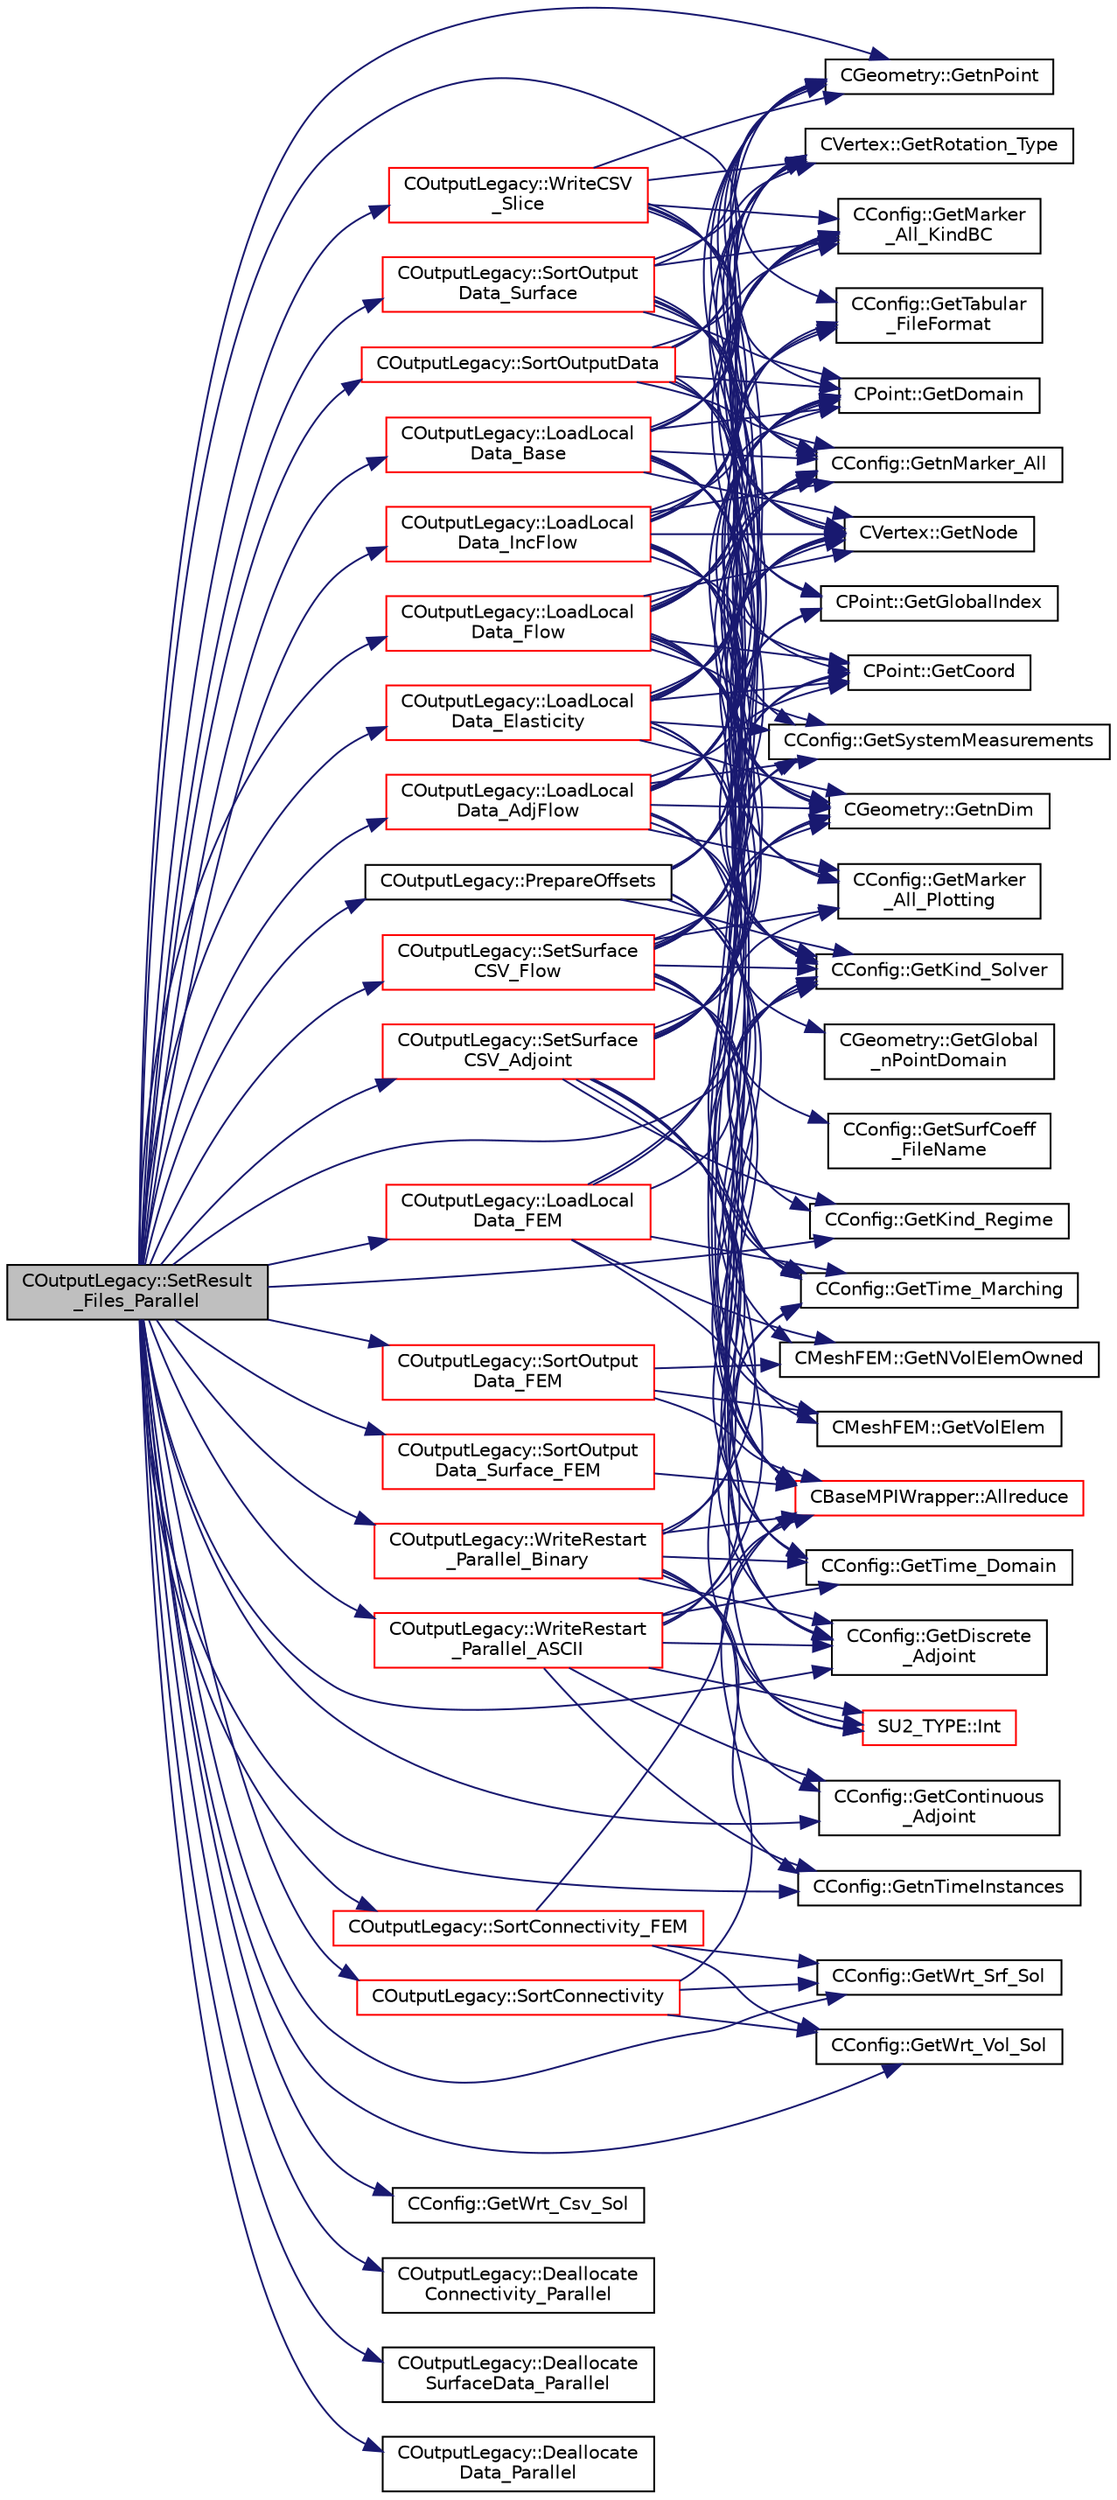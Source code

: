 digraph "COutputLegacy::SetResult_Files_Parallel"
{
  edge [fontname="Helvetica",fontsize="10",labelfontname="Helvetica",labelfontsize="10"];
  node [fontname="Helvetica",fontsize="10",shape=record];
  rankdir="LR";
  Node1472 [label="COutputLegacy::SetResult\l_Files_Parallel",height=0.2,width=0.4,color="black", fillcolor="grey75", style="filled", fontcolor="black"];
  Node1472 -> Node1473 [color="midnightblue",fontsize="10",style="solid",fontname="Helvetica"];
  Node1473 [label="CConfig::GetKind_Solver",height=0.2,width=0.4,color="black", fillcolor="white", style="filled",URL="$class_c_config.html#a0e2628fc803f14ec6179427ee02e8655",tooltip="Governing equations of the flow (it can be different from the run time equation). ..."];
  Node1472 -> Node1474 [color="midnightblue",fontsize="10",style="solid",fontname="Helvetica"];
  Node1474 [label="CConfig::GetTabular\l_FileFormat",height=0.2,width=0.4,color="black", fillcolor="white", style="filled",URL="$class_c_config.html#ada7c747b29da89590dfbcc33e62e8f3e",tooltip="Get the format of the output solution. "];
  Node1472 -> Node1475 [color="midnightblue",fontsize="10",style="solid",fontname="Helvetica"];
  Node1475 [label="CConfig::GetnTimeInstances",height=0.2,width=0.4,color="black", fillcolor="white", style="filled",URL="$class_c_config.html#a2e52fd45c8b5179c9cb3ce5fff935f11",tooltip="Retrieves the number of periodic time instances for Harmonic Balance. "];
  Node1472 -> Node1476 [color="midnightblue",fontsize="10",style="solid",fontname="Helvetica"];
  Node1476 [label="CConfig::GetContinuous\l_Adjoint",height=0.2,width=0.4,color="black", fillcolor="white", style="filled",URL="$class_c_config.html#a2917fd8eeb6a8bf275a3fc351aac2a5e",tooltip="Determines if problem is adjoint. "];
  Node1472 -> Node1477 [color="midnightblue",fontsize="10",style="solid",fontname="Helvetica"];
  Node1477 [label="CConfig::GetDiscrete\l_Adjoint",height=0.2,width=0.4,color="black", fillcolor="white", style="filled",URL="$class_c_config.html#abe9f117dab934d76e518a9e8e40b142a",tooltip="Get the indicator whether we are solving an discrete adjoint problem. "];
  Node1472 -> Node1478 [color="midnightblue",fontsize="10",style="solid",fontname="Helvetica"];
  Node1478 [label="CConfig::GetWrt_Vol_Sol",height=0.2,width=0.4,color="black", fillcolor="white", style="filled",URL="$class_c_config.html#a7a93effee952830203f6d9e59afb3c10",tooltip="Get information about writing a volume solution file. "];
  Node1472 -> Node1479 [color="midnightblue",fontsize="10",style="solid",fontname="Helvetica"];
  Node1479 [label="CConfig::GetWrt_Srf_Sol",height=0.2,width=0.4,color="black", fillcolor="white", style="filled",URL="$class_c_config.html#af20a02c728330d647cb81c4649f510d4",tooltip="Get information about writing a surface solution file. "];
  Node1472 -> Node1480 [color="midnightblue",fontsize="10",style="solid",fontname="Helvetica"];
  Node1480 [label="CConfig::GetWrt_Csv_Sol",height=0.2,width=0.4,color="black", fillcolor="white", style="filled",URL="$class_c_config.html#a66a6bcf5dfbda6caca86a4cf9fc866c2",tooltip="Get information about writing a surface comma-separated values (CSV) solution file. "];
  Node1472 -> Node1481 [color="midnightblue",fontsize="10",style="solid",fontname="Helvetica"];
  Node1481 [label="CConfig::GetKind_Regime",height=0.2,width=0.4,color="black", fillcolor="white", style="filled",URL="$class_c_config.html#a66ca7e620390a81cd49cd0a00716128e",tooltip="Governing equations of the flow (it can be different from the run time equation). ..."];
  Node1472 -> Node1482 [color="midnightblue",fontsize="10",style="solid",fontname="Helvetica"];
  Node1482 [label="COutputLegacy::PrepareOffsets",height=0.2,width=0.4,color="black", fillcolor="white", style="filled",URL="$class_c_output_legacy.html#a674c1703e198ac554d4e146be84b5f01",tooltip="Prepare the number of points and offsets for linear partitioning that are needed for output..."];
  Node1482 -> Node1473 [color="midnightblue",fontsize="10",style="solid",fontname="Helvetica"];
  Node1482 -> Node1483 [color="midnightblue",fontsize="10",style="solid",fontname="Helvetica"];
  Node1483 [label="CGeometry::GetnPoint",height=0.2,width=0.4,color="black", fillcolor="white", style="filled",URL="$class_c_geometry.html#aa68b666b38f4d2c7021736ae86940f44",tooltip="Get number of points. "];
  Node1482 -> Node1484 [color="midnightblue",fontsize="10",style="solid",fontname="Helvetica"];
  Node1484 [label="CPoint::GetDomain",height=0.2,width=0.4,color="black", fillcolor="white", style="filled",URL="$class_c_point.html#a1d7e22a60d4cfef356af1cba2bab3e55",tooltip="For parallel computation, its indicates if a point must be computed or not. "];
  Node1482 -> Node1485 [color="midnightblue",fontsize="10",style="solid",fontname="Helvetica"];
  Node1485 [label="CConfig::GetnMarker_All",height=0.2,width=0.4,color="black", fillcolor="white", style="filled",URL="$class_c_config.html#a300c4884edfc0c2acf395036439004f4",tooltip="Get the total number of boundary markers including send/receive domains. "];
  Node1482 -> Node1486 [color="midnightblue",fontsize="10",style="solid",fontname="Helvetica"];
  Node1486 [label="CConfig::GetMarker\l_All_KindBC",height=0.2,width=0.4,color="black", fillcolor="white", style="filled",URL="$class_c_config.html#a57d43acc1457d2d27095ce006218862e",tooltip="Get the kind of boundary for each marker. "];
  Node1482 -> Node1487 [color="midnightblue",fontsize="10",style="solid",fontname="Helvetica"];
  Node1487 [label="CVertex::GetNode",height=0.2,width=0.4,color="black", fillcolor="white", style="filled",URL="$class_c_vertex.html#a95c513bf927464157ed96b6c79779a1f",tooltip="Get the node of the vertex. "];
  Node1482 -> Node1488 [color="midnightblue",fontsize="10",style="solid",fontname="Helvetica"];
  Node1488 [label="CVertex::GetRotation_Type",height=0.2,width=0.4,color="black", fillcolor="white", style="filled",URL="$class_c_vertex.html#a4f79701d89ed5eaaf6c4c41566a319d7",tooltip="Get the type of rotation associated to the vertex. "];
  Node1482 -> Node1489 [color="midnightblue",fontsize="10",style="solid",fontname="Helvetica"];
  Node1489 [label="CBaseMPIWrapper::Allreduce",height=0.2,width=0.4,color="red", fillcolor="white", style="filled",URL="$class_c_base_m_p_i_wrapper.html#a637b6fd917a8ca91ce748ba88e0d66b6"];
  Node1482 -> Node1491 [color="midnightblue",fontsize="10",style="solid",fontname="Helvetica"];
  Node1491 [label="CGeometry::GetGlobal\l_nPointDomain",height=0.2,width=0.4,color="black", fillcolor="white", style="filled",URL="$class_c_geometry.html#a22f1fbc70d2133f1d1924cc7b56caee9",tooltip="A virtual member. "];
  Node1482 -> Node1492 [color="midnightblue",fontsize="10",style="solid",fontname="Helvetica"];
  Node1492 [label="CMeshFEM::GetNVolElemOwned",height=0.2,width=0.4,color="black", fillcolor="white", style="filled",URL="$class_c_mesh_f_e_m.html#a665c7319b3d55a66ba83cd074b35f9a5",tooltip="Function, which makes available the number of owned volume elements in the local FEM mesh..."];
  Node1482 -> Node1493 [color="midnightblue",fontsize="10",style="solid",fontname="Helvetica"];
  Node1493 [label="CMeshFEM::GetVolElem",height=0.2,width=0.4,color="black", fillcolor="white", style="filled",URL="$class_c_mesh_f_e_m.html#a838a7b4f4ad6edcf019a90113a09b290",tooltip="Function, which makes available the volume elements in the local FEM mesh. "];
  Node1472 -> Node1494 [color="midnightblue",fontsize="10",style="solid",fontname="Helvetica"];
  Node1494 [label="COutputLegacy::SetSurface\lCSV_Flow",height=0.2,width=0.4,color="red", fillcolor="white", style="filled",URL="$class_c_output_legacy.html#a65b3ab316365014ae51d9260c26ea91d",tooltip="Create and write the file with the flow coefficient on the surface. "];
  Node1494 -> Node1473 [color="midnightblue",fontsize="10",style="solid",fontname="Helvetica"];
  Node1494 -> Node1495 [color="midnightblue",fontsize="10",style="solid",fontname="Helvetica"];
  Node1495 [label="CGeometry::GetnDim",height=0.2,width=0.4,color="black", fillcolor="white", style="filled",URL="$class_c_geometry.html#a2af01006c0c4f74ba089582f1a3587fe",tooltip="Get number of coordinates. "];
  Node1494 -> Node1496 [color="midnightblue",fontsize="10",style="solid",fontname="Helvetica"];
  Node1496 [label="CConfig::GetSurfCoeff\l_FileName",height=0.2,width=0.4,color="black", fillcolor="white", style="filled",URL="$class_c_config.html#a8d0d7c4c123224eab13a4aaa79d307b7",tooltip="Get the name of the file with the surface information for the flow problem. "];
  Node1494 -> Node1497 [color="midnightblue",fontsize="10",style="solid",fontname="Helvetica"];
  Node1497 [label="CConfig::GetTime_Marching",height=0.2,width=0.4,color="black", fillcolor="white", style="filled",URL="$class_c_config.html#a864d499ce740184803607801c47abda7",tooltip="Provides information about the time integration, and change the write in the output files information..."];
  Node1494 -> Node1498 [color="midnightblue",fontsize="10",style="solid",fontname="Helvetica"];
  Node1498 [label="SU2_TYPE::Int",height=0.2,width=0.4,color="red", fillcolor="white", style="filled",URL="$namespace_s_u2___t_y_p_e.html#a6b48817766d8a6486caa2807a52f6bae",tooltip="Casts the primitive value to int (uses GetValue, already implemented for each type). "];
  Node1494 -> Node1500 [color="midnightblue",fontsize="10",style="solid",fontname="Helvetica"];
  Node1500 [label="CConfig::GetTime_Domain",height=0.2,width=0.4,color="black", fillcolor="white", style="filled",URL="$class_c_config.html#a6a11350b3c8d7577318be43cda6f7292",tooltip="Check if the multizone problem is solved for time domain. "];
  Node1494 -> Node1485 [color="midnightblue",fontsize="10",style="solid",fontname="Helvetica"];
  Node1494 -> Node1501 [color="midnightblue",fontsize="10",style="solid",fontname="Helvetica"];
  Node1501 [label="CConfig::GetMarker\l_All_Plotting",height=0.2,width=0.4,color="black", fillcolor="white", style="filled",URL="$class_c_config.html#a842c696afec970f97c070b32cae79d37",tooltip="Get the plotting information for a marker val_marker. "];
  Node1494 -> Node1487 [color="midnightblue",fontsize="10",style="solid",fontname="Helvetica"];
  Node1494 -> Node1502 [color="midnightblue",fontsize="10",style="solid",fontname="Helvetica"];
  Node1502 [label="CPoint::GetGlobalIndex",height=0.2,width=0.4,color="black", fillcolor="white", style="filled",URL="$class_c_point.html#ab546170a5a03ef210a75fc5531910050",tooltip="Get the global index in a parallel computation. "];
  Node1494 -> Node1503 [color="midnightblue",fontsize="10",style="solid",fontname="Helvetica"];
  Node1503 [label="CPoint::GetCoord",height=0.2,width=0.4,color="black", fillcolor="white", style="filled",URL="$class_c_point.html#a95fe081d22e96e190cb3edcbf0d6525f",tooltip="Get the coordinates dor the control volume. "];
  Node1494 -> Node1504 [color="midnightblue",fontsize="10",style="solid",fontname="Helvetica"];
  Node1504 [label="CConfig::GetSystemMeasurements",height=0.2,width=0.4,color="black", fillcolor="white", style="filled",URL="$class_c_config.html#afbc5c2467fd51eafa6e05e5bda7d3d3e",tooltip="Governing equations of the flow (it can be different from the run time equation). ..."];
  Node1494 -> Node1484 [color="midnightblue",fontsize="10",style="solid",fontname="Helvetica"];
  Node1494 -> Node1489 [color="midnightblue",fontsize="10",style="solid",fontname="Helvetica"];
  Node1472 -> Node1514 [color="midnightblue",fontsize="10",style="solid",fontname="Helvetica"];
  Node1514 [label="COutputLegacy::SetSurface\lCSV_Adjoint",height=0.2,width=0.4,color="red", fillcolor="white", style="filled",URL="$class_c_output_legacy.html#ab58cf49c27110dea42f2f39ad0b78060",tooltip="Create and write the file with the adjoint coefficients on the surface for serial computations..."];
  Node1514 -> Node1497 [color="midnightblue",fontsize="10",style="solid",fontname="Helvetica"];
  Node1514 -> Node1498 [color="midnightblue",fontsize="10",style="solid",fontname="Helvetica"];
  Node1514 -> Node1500 [color="midnightblue",fontsize="10",style="solid",fontname="Helvetica"];
  Node1514 -> Node1495 [color="midnightblue",fontsize="10",style="solid",fontname="Helvetica"];
  Node1514 -> Node1477 [color="midnightblue",fontsize="10",style="solid",fontname="Helvetica"];
  Node1514 -> Node1485 [color="midnightblue",fontsize="10",style="solid",fontname="Helvetica"];
  Node1514 -> Node1501 [color="midnightblue",fontsize="10",style="solid",fontname="Helvetica"];
  Node1514 -> Node1487 [color="midnightblue",fontsize="10",style="solid",fontname="Helvetica"];
  Node1514 -> Node1502 [color="midnightblue",fontsize="10",style="solid",fontname="Helvetica"];
  Node1514 -> Node1503 [color="midnightblue",fontsize="10",style="solid",fontname="Helvetica"];
  Node1514 -> Node1504 [color="midnightblue",fontsize="10",style="solid",fontname="Helvetica"];
  Node1514 -> Node1484 [color="midnightblue",fontsize="10",style="solid",fontname="Helvetica"];
  Node1514 -> Node1489 [color="midnightblue",fontsize="10",style="solid",fontname="Helvetica"];
  Node1514 -> Node1481 [color="midnightblue",fontsize="10",style="solid",fontname="Helvetica"];
  Node1472 -> Node1520 [color="midnightblue",fontsize="10",style="solid",fontname="Helvetica"];
  Node1520 [label="COutputLegacy::LoadLocal\lData_Flow",height=0.2,width=0.4,color="red", fillcolor="white", style="filled",URL="$class_c_output_legacy.html#a83e5de863b29fe3a222074d93d696d57",tooltip="Load the desired solution data into a structure used for parallel reordering and output file writing ..."];
  Node1520 -> Node1473 [color="midnightblue",fontsize="10",style="solid",fontname="Helvetica"];
  Node1520 -> Node1495 [color="midnightblue",fontsize="10",style="solid",fontname="Helvetica"];
  Node1520 -> Node1474 [color="midnightblue",fontsize="10",style="solid",fontname="Helvetica"];
  Node1520 -> Node1483 [color="midnightblue",fontsize="10",style="solid",fontname="Helvetica"];
  Node1520 -> Node1485 [color="midnightblue",fontsize="10",style="solid",fontname="Helvetica"];
  Node1520 -> Node1501 [color="midnightblue",fontsize="10",style="solid",fontname="Helvetica"];
  Node1520 -> Node1487 [color="midnightblue",fontsize="10",style="solid",fontname="Helvetica"];
  Node1520 -> Node1484 [color="midnightblue",fontsize="10",style="solid",fontname="Helvetica"];
  Node1520 -> Node1486 [color="midnightblue",fontsize="10",style="solid",fontname="Helvetica"];
  Node1520 -> Node1488 [color="midnightblue",fontsize="10",style="solid",fontname="Helvetica"];
  Node1520 -> Node1503 [color="midnightblue",fontsize="10",style="solid",fontname="Helvetica"];
  Node1520 -> Node1504 [color="midnightblue",fontsize="10",style="solid",fontname="Helvetica"];
  Node1520 -> Node1497 [color="midnightblue",fontsize="10",style="solid",fontname="Helvetica"];
  Node1472 -> Node1563 [color="midnightblue",fontsize="10",style="solid",fontname="Helvetica"];
  Node1563 [label="COutputLegacy::LoadLocal\lData_IncFlow",height=0.2,width=0.4,color="red", fillcolor="white", style="filled",URL="$class_c_output_legacy.html#a2d955089c8894a2eb795970f06e7900d",tooltip="Load the desired solution data into a structure used for parallel reordering and output file writing ..."];
  Node1563 -> Node1473 [color="midnightblue",fontsize="10",style="solid",fontname="Helvetica"];
  Node1563 -> Node1495 [color="midnightblue",fontsize="10",style="solid",fontname="Helvetica"];
  Node1563 -> Node1474 [color="midnightblue",fontsize="10",style="solid",fontname="Helvetica"];
  Node1563 -> Node1483 [color="midnightblue",fontsize="10",style="solid",fontname="Helvetica"];
  Node1563 -> Node1485 [color="midnightblue",fontsize="10",style="solid",fontname="Helvetica"];
  Node1563 -> Node1501 [color="midnightblue",fontsize="10",style="solid",fontname="Helvetica"];
  Node1563 -> Node1487 [color="midnightblue",fontsize="10",style="solid",fontname="Helvetica"];
  Node1563 -> Node1484 [color="midnightblue",fontsize="10",style="solid",fontname="Helvetica"];
  Node1563 -> Node1486 [color="midnightblue",fontsize="10",style="solid",fontname="Helvetica"];
  Node1563 -> Node1488 [color="midnightblue",fontsize="10",style="solid",fontname="Helvetica"];
  Node1563 -> Node1503 [color="midnightblue",fontsize="10",style="solid",fontname="Helvetica"];
  Node1563 -> Node1497 [color="midnightblue",fontsize="10",style="solid",fontname="Helvetica"];
  Node1472 -> Node1576 [color="midnightblue",fontsize="10",style="solid",fontname="Helvetica"];
  Node1576 [label="COutputLegacy::LoadLocal\lData_AdjFlow",height=0.2,width=0.4,color="red", fillcolor="white", style="filled",URL="$class_c_output_legacy.html#a37180b5adabfb37cdc540e99cd43e347",tooltip="Load the desired solution data into a structure used for parallel reordering and output file writing ..."];
  Node1576 -> Node1473 [color="midnightblue",fontsize="10",style="solid",fontname="Helvetica"];
  Node1576 -> Node1495 [color="midnightblue",fontsize="10",style="solid",fontname="Helvetica"];
  Node1576 -> Node1481 [color="midnightblue",fontsize="10",style="solid",fontname="Helvetica"];
  Node1576 -> Node1483 [color="midnightblue",fontsize="10",style="solid",fontname="Helvetica"];
  Node1576 -> Node1485 [color="midnightblue",fontsize="10",style="solid",fontname="Helvetica"];
  Node1576 -> Node1501 [color="midnightblue",fontsize="10",style="solid",fontname="Helvetica"];
  Node1576 -> Node1487 [color="midnightblue",fontsize="10",style="solid",fontname="Helvetica"];
  Node1576 -> Node1484 [color="midnightblue",fontsize="10",style="solid",fontname="Helvetica"];
  Node1576 -> Node1486 [color="midnightblue",fontsize="10",style="solid",fontname="Helvetica"];
  Node1576 -> Node1488 [color="midnightblue",fontsize="10",style="solid",fontname="Helvetica"];
  Node1576 -> Node1503 [color="midnightblue",fontsize="10",style="solid",fontname="Helvetica"];
  Node1576 -> Node1504 [color="midnightblue",fontsize="10",style="solid",fontname="Helvetica"];
  Node1576 -> Node1477 [color="midnightblue",fontsize="10",style="solid",fontname="Helvetica"];
  Node1472 -> Node1584 [color="midnightblue",fontsize="10",style="solid",fontname="Helvetica"];
  Node1584 [label="COutputLegacy::LoadLocal\lData_Elasticity",height=0.2,width=0.4,color="red", fillcolor="white", style="filled",URL="$class_c_output_legacy.html#affd55f3cde485db80b04475bec5dd600",tooltip="Load the desired solution data into a structure used for parallel reordering and output file writing ..."];
  Node1584 -> Node1473 [color="midnightblue",fontsize="10",style="solid",fontname="Helvetica"];
  Node1584 -> Node1495 [color="midnightblue",fontsize="10",style="solid",fontname="Helvetica"];
  Node1584 -> Node1500 [color="midnightblue",fontsize="10",style="solid",fontname="Helvetica"];
  Node1584 -> Node1477 [color="midnightblue",fontsize="10",style="solid",fontname="Helvetica"];
  Node1584 -> Node1483 [color="midnightblue",fontsize="10",style="solid",fontname="Helvetica"];
  Node1584 -> Node1484 [color="midnightblue",fontsize="10",style="solid",fontname="Helvetica"];
  Node1584 -> Node1485 [color="midnightblue",fontsize="10",style="solid",fontname="Helvetica"];
  Node1584 -> Node1486 [color="midnightblue",fontsize="10",style="solid",fontname="Helvetica"];
  Node1584 -> Node1487 [color="midnightblue",fontsize="10",style="solid",fontname="Helvetica"];
  Node1584 -> Node1488 [color="midnightblue",fontsize="10",style="solid",fontname="Helvetica"];
  Node1584 -> Node1503 [color="midnightblue",fontsize="10",style="solid",fontname="Helvetica"];
  Node1584 -> Node1504 [color="midnightblue",fontsize="10",style="solid",fontname="Helvetica"];
  Node1472 -> Node1589 [color="midnightblue",fontsize="10",style="solid",fontname="Helvetica"];
  Node1589 [label="COutputLegacy::LoadLocal\lData_Base",height=0.2,width=0.4,color="red", fillcolor="white", style="filled",URL="$class_c_output_legacy.html#acd1d0d237e417b19c6a4cdb2f3e79a6a",tooltip="Load the desired solution data into a structure used for parallel reordering and output file writing ..."];
  Node1589 -> Node1473 [color="midnightblue",fontsize="10",style="solid",fontname="Helvetica"];
  Node1589 -> Node1495 [color="midnightblue",fontsize="10",style="solid",fontname="Helvetica"];
  Node1589 -> Node1483 [color="midnightblue",fontsize="10",style="solid",fontname="Helvetica"];
  Node1589 -> Node1484 [color="midnightblue",fontsize="10",style="solid",fontname="Helvetica"];
  Node1589 -> Node1485 [color="midnightblue",fontsize="10",style="solid",fontname="Helvetica"];
  Node1589 -> Node1486 [color="midnightblue",fontsize="10",style="solid",fontname="Helvetica"];
  Node1589 -> Node1487 [color="midnightblue",fontsize="10",style="solid",fontname="Helvetica"];
  Node1589 -> Node1488 [color="midnightblue",fontsize="10",style="solid",fontname="Helvetica"];
  Node1589 -> Node1503 [color="midnightblue",fontsize="10",style="solid",fontname="Helvetica"];
  Node1589 -> Node1504 [color="midnightblue",fontsize="10",style="solid",fontname="Helvetica"];
  Node1472 -> Node1590 [color="midnightblue",fontsize="10",style="solid",fontname="Helvetica"];
  Node1590 [label="COutputLegacy::LoadLocal\lData_FEM",height=0.2,width=0.4,color="red", fillcolor="white", style="filled",URL="$class_c_output_legacy.html#ad8c05f16577b95ae1bb4bbdd38643ea0",tooltip="Load the desired solution data into a structure used for parallel reordering and output file writing ..."];
  Node1590 -> Node1473 [color="midnightblue",fontsize="10",style="solid",fontname="Helvetica"];
  Node1590 -> Node1495 [color="midnightblue",fontsize="10",style="solid",fontname="Helvetica"];
  Node1590 -> Node1474 [color="midnightblue",fontsize="10",style="solid",fontname="Helvetica"];
  Node1590 -> Node1492 [color="midnightblue",fontsize="10",style="solid",fontname="Helvetica"];
  Node1590 -> Node1493 [color="midnightblue",fontsize="10",style="solid",fontname="Helvetica"];
  Node1590 -> Node1497 [color="midnightblue",fontsize="10",style="solid",fontname="Helvetica"];
  Node1472 -> Node1483 [color="midnightblue",fontsize="10",style="solid",fontname="Helvetica"];
  Node1472 -> Node1605 [color="midnightblue",fontsize="10",style="solid",fontname="Helvetica"];
  Node1605 [label="COutputLegacy::SortOutput\lData_FEM",height=0.2,width=0.4,color="red", fillcolor="white", style="filled",URL="$class_c_output_legacy.html#ae7161dbd0f6cbf69532938ad7072af9e",tooltip="Sort the output data for each grid node into a linear partitioning across all processors (DG-FEM solv..."];
  Node1605 -> Node1492 [color="midnightblue",fontsize="10",style="solid",fontname="Helvetica"];
  Node1605 -> Node1493 [color="midnightblue",fontsize="10",style="solid",fontname="Helvetica"];
  Node1605 -> Node1489 [color="midnightblue",fontsize="10",style="solid",fontname="Helvetica"];
  Node1472 -> Node1610 [color="midnightblue",fontsize="10",style="solid",fontname="Helvetica"];
  Node1610 [label="COutputLegacy::SortOutputData",height=0.2,width=0.4,color="red", fillcolor="white", style="filled",URL="$class_c_output_legacy.html#a8b91f6a8dd305c437fd71cf4b5c5a78c",tooltip="Sort the output data for each grid node into a linear partitioning across all processors. "];
  Node1610 -> Node1483 [color="midnightblue",fontsize="10",style="solid",fontname="Helvetica"];
  Node1610 -> Node1484 [color="midnightblue",fontsize="10",style="solid",fontname="Helvetica"];
  Node1610 -> Node1485 [color="midnightblue",fontsize="10",style="solid",fontname="Helvetica"];
  Node1610 -> Node1486 [color="midnightblue",fontsize="10",style="solid",fontname="Helvetica"];
  Node1610 -> Node1487 [color="midnightblue",fontsize="10",style="solid",fontname="Helvetica"];
  Node1610 -> Node1488 [color="midnightblue",fontsize="10",style="solid",fontname="Helvetica"];
  Node1610 -> Node1489 [color="midnightblue",fontsize="10",style="solid",fontname="Helvetica"];
  Node1610 -> Node1502 [color="midnightblue",fontsize="10",style="solid",fontname="Helvetica"];
  Node1472 -> Node1611 [color="midnightblue",fontsize="10",style="solid",fontname="Helvetica"];
  Node1611 [label="COutputLegacy::WriteRestart\l_Parallel_Binary",height=0.2,width=0.4,color="red", fillcolor="white", style="filled",URL="$class_c_output_legacy.html#a7bfa3a24fa48b0771e55199bf7ad7145",tooltip="Write a native SU2 restart file (binary) in parallel. "];
  Node1611 -> Node1475 [color="midnightblue",fontsize="10",style="solid",fontname="Helvetica"];
  Node1611 -> Node1473 [color="midnightblue",fontsize="10",style="solid",fontname="Helvetica"];
  Node1611 -> Node1476 [color="midnightblue",fontsize="10",style="solid",fontname="Helvetica"];
  Node1611 -> Node1477 [color="midnightblue",fontsize="10",style="solid",fontname="Helvetica"];
  Node1611 -> Node1497 [color="midnightblue",fontsize="10",style="solid",fontname="Helvetica"];
  Node1611 -> Node1498 [color="midnightblue",fontsize="10",style="solid",fontname="Helvetica"];
  Node1611 -> Node1500 [color="midnightblue",fontsize="10",style="solid",fontname="Helvetica"];
  Node1611 -> Node1489 [color="midnightblue",fontsize="10",style="solid",fontname="Helvetica"];
  Node1472 -> Node1631 [color="midnightblue",fontsize="10",style="solid",fontname="Helvetica"];
  Node1631 [label="COutputLegacy::WriteRestart\l_Parallel_ASCII",height=0.2,width=0.4,color="red", fillcolor="white", style="filled",URL="$class_c_output_legacy.html#a6511b32d9b2fd3198c1de49256469fa0",tooltip="Write a native SU2 restart file (ASCII) in parallel. "];
  Node1631 -> Node1475 [color="midnightblue",fontsize="10",style="solid",fontname="Helvetica"];
  Node1631 -> Node1473 [color="midnightblue",fontsize="10",style="solid",fontname="Helvetica"];
  Node1631 -> Node1476 [color="midnightblue",fontsize="10",style="solid",fontname="Helvetica"];
  Node1631 -> Node1477 [color="midnightblue",fontsize="10",style="solid",fontname="Helvetica"];
  Node1631 -> Node1497 [color="midnightblue",fontsize="10",style="solid",fontname="Helvetica"];
  Node1631 -> Node1498 [color="midnightblue",fontsize="10",style="solid",fontname="Helvetica"];
  Node1631 -> Node1500 [color="midnightblue",fontsize="10",style="solid",fontname="Helvetica"];
  Node1631 -> Node1489 [color="midnightblue",fontsize="10",style="solid",fontname="Helvetica"];
  Node1472 -> Node1633 [color="midnightblue",fontsize="10",style="solid",fontname="Helvetica"];
  Node1633 [label="COutputLegacy::WriteCSV\l_Slice",height=0.2,width=0.4,color="red", fillcolor="white", style="filled",URL="$class_c_output_legacy.html#ac9e7a75ba291ff8245c100e5ae32dd64",tooltip="Create and write a CSV file with a slice of data. "];
  Node1633 -> Node1483 [color="midnightblue",fontsize="10",style="solid",fontname="Helvetica"];
  Node1633 -> Node1484 [color="midnightblue",fontsize="10",style="solid",fontname="Helvetica"];
  Node1633 -> Node1485 [color="midnightblue",fontsize="10",style="solid",fontname="Helvetica"];
  Node1633 -> Node1486 [color="midnightblue",fontsize="10",style="solid",fontname="Helvetica"];
  Node1633 -> Node1487 [color="midnightblue",fontsize="10",style="solid",fontname="Helvetica"];
  Node1633 -> Node1488 [color="midnightblue",fontsize="10",style="solid",fontname="Helvetica"];
  Node1633 -> Node1489 [color="midnightblue",fontsize="10",style="solid",fontname="Helvetica"];
  Node1472 -> Node1635 [color="midnightblue",fontsize="10",style="solid",fontname="Helvetica"];
  Node1635 [label="COutputLegacy::SortConnectivity_FEM",height=0.2,width=0.4,color="red", fillcolor="white", style="filled",URL="$class_c_output_legacy.html#a03c1f74460acd9a255fc75baab610f33",tooltip="Sort the connectivities (volume and surface) into data structures used for output file writing (DG-FE..."];
  Node1635 -> Node1478 [color="midnightblue",fontsize="10",style="solid",fontname="Helvetica"];
  Node1635 -> Node1479 [color="midnightblue",fontsize="10",style="solid",fontname="Helvetica"];
  Node1635 -> Node1489 [color="midnightblue",fontsize="10",style="solid",fontname="Helvetica"];
  Node1472 -> Node1652 [color="midnightblue",fontsize="10",style="solid",fontname="Helvetica"];
  Node1652 [label="COutputLegacy::SortConnectivity",height=0.2,width=0.4,color="red", fillcolor="white", style="filled",URL="$class_c_output_legacy.html#af4fb758e9fa66d19847d369f45fa888c",tooltip="Sort the connectivities (volume and surface) into data structures used for output file writing..."];
  Node1652 -> Node1478 [color="midnightblue",fontsize="10",style="solid",fontname="Helvetica"];
  Node1652 -> Node1479 [color="midnightblue",fontsize="10",style="solid",fontname="Helvetica"];
  Node1652 -> Node1489 [color="midnightblue",fontsize="10",style="solid",fontname="Helvetica"];
  Node1472 -> Node1662 [color="midnightblue",fontsize="10",style="solid",fontname="Helvetica"];
  Node1662 [label="COutputLegacy::SortOutput\lData_Surface_FEM",height=0.2,width=0.4,color="red", fillcolor="white", style="filled",URL="$class_c_output_legacy.html#ae45e01ba012e02fff282e513b9c846bf",tooltip="Sort the surface output data for each grid node into a linear partitioning across all processors (DG-..."];
  Node1662 -> Node1489 [color="midnightblue",fontsize="10",style="solid",fontname="Helvetica"];
  Node1472 -> Node1664 [color="midnightblue",fontsize="10",style="solid",fontname="Helvetica"];
  Node1664 [label="COutputLegacy::SortOutput\lData_Surface",height=0.2,width=0.4,color="red", fillcolor="white", style="filled",URL="$class_c_output_legacy.html#a5c23eeb86aa98254ef9e083a967dd9d3",tooltip="Sort the surface output data for each grid node into a linear partitioning across all processors..."];
  Node1664 -> Node1483 [color="midnightblue",fontsize="10",style="solid",fontname="Helvetica"];
  Node1664 -> Node1484 [color="midnightblue",fontsize="10",style="solid",fontname="Helvetica"];
  Node1664 -> Node1485 [color="midnightblue",fontsize="10",style="solid",fontname="Helvetica"];
  Node1664 -> Node1486 [color="midnightblue",fontsize="10",style="solid",fontname="Helvetica"];
  Node1664 -> Node1487 [color="midnightblue",fontsize="10",style="solid",fontname="Helvetica"];
  Node1664 -> Node1488 [color="midnightblue",fontsize="10",style="solid",fontname="Helvetica"];
  Node1664 -> Node1489 [color="midnightblue",fontsize="10",style="solid",fontname="Helvetica"];
  Node1664 -> Node1502 [color="midnightblue",fontsize="10",style="solid",fontname="Helvetica"];
  Node1472 -> Node1665 [color="midnightblue",fontsize="10",style="solid",fontname="Helvetica"];
  Node1665 [label="COutputLegacy::Deallocate\lConnectivity_Parallel",height=0.2,width=0.4,color="black", fillcolor="white", style="filled",URL="$class_c_output_legacy.html#aa75c19bddb73ff19550fd1631babe21c",tooltip="Deallocate temporary memory needed for merging and writing connectivity in parallel. "];
  Node1472 -> Node1666 [color="midnightblue",fontsize="10",style="solid",fontname="Helvetica"];
  Node1666 [label="COutputLegacy::Deallocate\lSurfaceData_Parallel",height=0.2,width=0.4,color="black", fillcolor="white", style="filled",URL="$class_c_output_legacy.html#abb232256382d7cd4d76b17d686628aa4",tooltip="Deallocate temporary memory needed for merging and writing output data in parallel. "];
  Node1472 -> Node1667 [color="midnightblue",fontsize="10",style="solid",fontname="Helvetica"];
  Node1667 [label="COutputLegacy::Deallocate\lData_Parallel",height=0.2,width=0.4,color="black", fillcolor="white", style="filled",URL="$class_c_output_legacy.html#afb61de7a6f0e6096daf9c37655f3cfd3",tooltip="Deallocate temporary memory needed for merging and writing output data in parallel. "];
}
